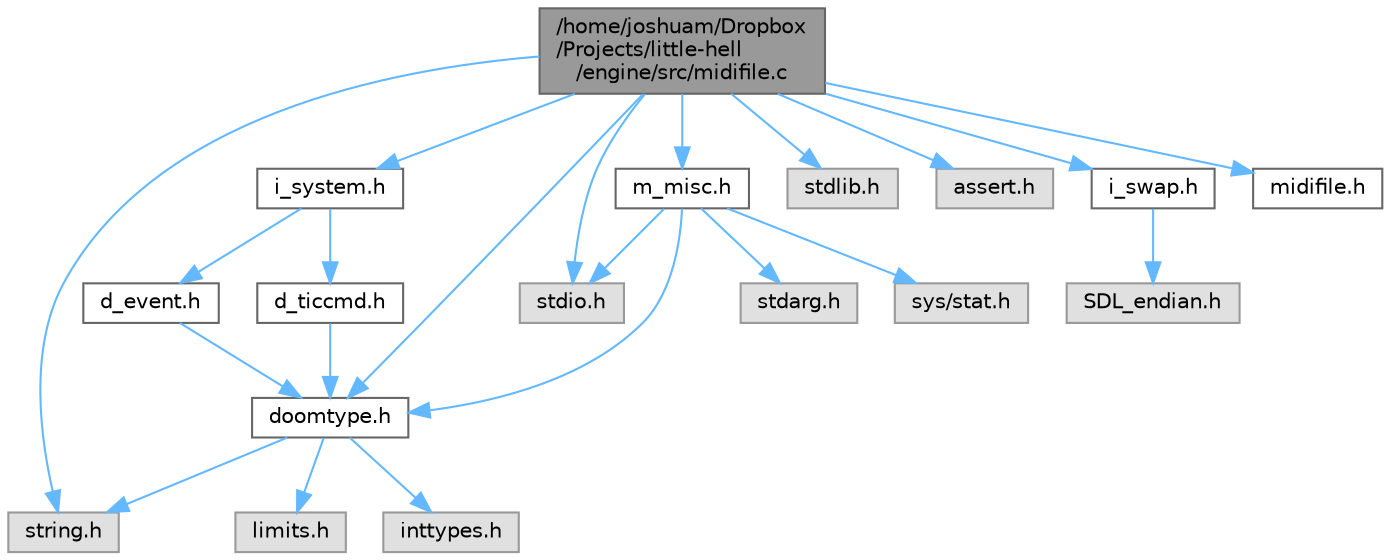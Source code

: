 digraph "/home/joshuam/Dropbox/Projects/little-hell/engine/src/midifile.c"
{
 // LATEX_PDF_SIZE
  bgcolor="transparent";
  edge [fontname=Helvetica,fontsize=10,labelfontname=Helvetica,labelfontsize=10];
  node [fontname=Helvetica,fontsize=10,shape=box,height=0.2,width=0.4];
  Node1 [label="/home/joshuam/Dropbox\l/Projects/little-hell\l/engine/src/midifile.c",height=0.2,width=0.4,color="gray40", fillcolor="grey60", style="filled", fontcolor="black",tooltip=" "];
  Node1 -> Node2 [color="steelblue1",style="solid"];
  Node2 [label="stdio.h",height=0.2,width=0.4,color="grey60", fillcolor="#E0E0E0", style="filled",tooltip=" "];
  Node1 -> Node3 [color="steelblue1",style="solid"];
  Node3 [label="stdlib.h",height=0.2,width=0.4,color="grey60", fillcolor="#E0E0E0", style="filled",tooltip=" "];
  Node1 -> Node4 [color="steelblue1",style="solid"];
  Node4 [label="string.h",height=0.2,width=0.4,color="grey60", fillcolor="#E0E0E0", style="filled",tooltip=" "];
  Node1 -> Node5 [color="steelblue1",style="solid"];
  Node5 [label="assert.h",height=0.2,width=0.4,color="grey60", fillcolor="#E0E0E0", style="filled",tooltip=" "];
  Node1 -> Node6 [color="steelblue1",style="solid"];
  Node6 [label="doomtype.h",height=0.2,width=0.4,color="grey40", fillcolor="white", style="filled",URL="$doomtype_8h.html",tooltip=" "];
  Node6 -> Node4 [color="steelblue1",style="solid"];
  Node6 -> Node7 [color="steelblue1",style="solid"];
  Node7 [label="inttypes.h",height=0.2,width=0.4,color="grey60", fillcolor="#E0E0E0", style="filled",tooltip=" "];
  Node6 -> Node8 [color="steelblue1",style="solid"];
  Node8 [label="limits.h",height=0.2,width=0.4,color="grey60", fillcolor="#E0E0E0", style="filled",tooltip=" "];
  Node1 -> Node9 [color="steelblue1",style="solid"];
  Node9 [label="i_swap.h",height=0.2,width=0.4,color="grey40", fillcolor="white", style="filled",URL="$i__swap_8h.html",tooltip=" "];
  Node9 -> Node10 [color="steelblue1",style="solid"];
  Node10 [label="SDL_endian.h",height=0.2,width=0.4,color="grey60", fillcolor="#E0E0E0", style="filled",tooltip=" "];
  Node1 -> Node11 [color="steelblue1",style="solid"];
  Node11 [label="i_system.h",height=0.2,width=0.4,color="grey40", fillcolor="white", style="filled",URL="$i__system_8h.html",tooltip=" "];
  Node11 -> Node12 [color="steelblue1",style="solid"];
  Node12 [label="d_ticcmd.h",height=0.2,width=0.4,color="grey40", fillcolor="white", style="filled",URL="$d__ticcmd_8h.html",tooltip=" "];
  Node12 -> Node6 [color="steelblue1",style="solid"];
  Node11 -> Node13 [color="steelblue1",style="solid"];
  Node13 [label="d_event.h",height=0.2,width=0.4,color="grey40", fillcolor="white", style="filled",URL="$d__event_8h.html",tooltip=" "];
  Node13 -> Node6 [color="steelblue1",style="solid"];
  Node1 -> Node14 [color="steelblue1",style="solid"];
  Node14 [label="m_misc.h",height=0.2,width=0.4,color="grey40", fillcolor="white", style="filled",URL="$m__misc_8h.html",tooltip=" "];
  Node14 -> Node2 [color="steelblue1",style="solid"];
  Node14 -> Node15 [color="steelblue1",style="solid"];
  Node15 [label="stdarg.h",height=0.2,width=0.4,color="grey60", fillcolor="#E0E0E0", style="filled",tooltip=" "];
  Node14 -> Node16 [color="steelblue1",style="solid"];
  Node16 [label="sys/stat.h",height=0.2,width=0.4,color="grey60", fillcolor="#E0E0E0", style="filled",tooltip=" "];
  Node14 -> Node6 [color="steelblue1",style="solid"];
  Node1 -> Node17 [color="steelblue1",style="solid"];
  Node17 [label="midifile.h",height=0.2,width=0.4,color="grey40", fillcolor="white", style="filled",URL="$midifile_8h.html",tooltip=" "];
}
